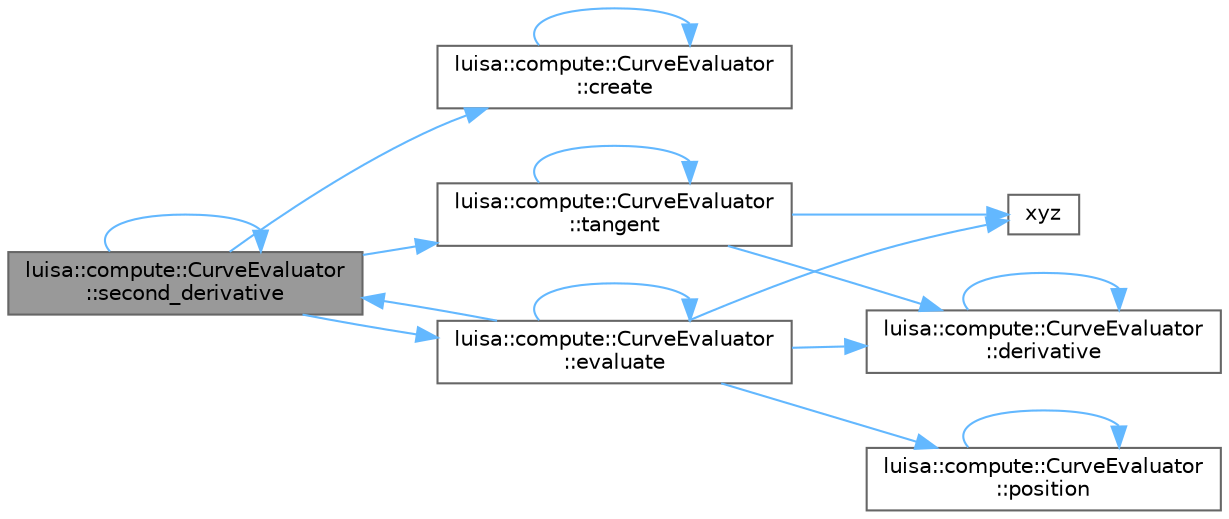 digraph "luisa::compute::CurveEvaluator::second_derivative"
{
 // LATEX_PDF_SIZE
  bgcolor="transparent";
  edge [fontname=Helvetica,fontsize=10,labelfontname=Helvetica,labelfontsize=10];
  node [fontname=Helvetica,fontsize=10,shape=box,height=0.2,width=0.4];
  rankdir="LR";
  Node1 [id="Node000001",label="luisa::compute::CurveEvaluator\l::second_derivative",height=0.2,width=0.4,color="gray40", fillcolor="grey60", style="filled", fontcolor="black",tooltip=" "];
  Node1 -> Node2 [id="edge1_Node000001_Node000002",color="steelblue1",style="solid",tooltip=" "];
  Node2 [id="Node000002",label="luisa::compute::CurveEvaluator\l::create",height=0.2,width=0.4,color="grey40", fillcolor="white", style="filled",URL="$classluisa_1_1compute_1_1_curve_evaluator.html#a25860efca118de2a20bb7bc7cc6db2f3",tooltip=" "];
  Node2 -> Node2 [id="edge2_Node000002_Node000002",color="steelblue1",style="solid",tooltip=" "];
  Node1 -> Node3 [id="edge3_Node000001_Node000003",color="steelblue1",style="solid",tooltip=" "];
  Node3 [id="Node000003",label="luisa::compute::CurveEvaluator\l::evaluate",height=0.2,width=0.4,color="grey40", fillcolor="white", style="filled",URL="$classluisa_1_1compute_1_1_curve_evaluator.html#aadda8a7ef18e96e5b6ab52fbecd76c4e",tooltip=" "];
  Node3 -> Node4 [id="edge4_Node000003_Node000004",color="steelblue1",style="solid",tooltip=" "];
  Node4 [id="Node000004",label="luisa::compute::CurveEvaluator\l::derivative",height=0.2,width=0.4,color="grey40", fillcolor="white", style="filled",URL="$classluisa_1_1compute_1_1_curve_evaluator.html#ad0c72989a05eca73f1fe615dbef6cdf7",tooltip=" "];
  Node4 -> Node4 [id="edge5_Node000004_Node000004",color="steelblue1",style="solid",tooltip=" "];
  Node3 -> Node3 [id="edge6_Node000003_Node000003",color="steelblue1",style="solid",tooltip=" "];
  Node3 -> Node5 [id="edge7_Node000003_Node000005",color="steelblue1",style="solid",tooltip=" "];
  Node5 [id="Node000005",label="luisa::compute::CurveEvaluator\l::position",height=0.2,width=0.4,color="grey40", fillcolor="white", style="filled",URL="$classluisa_1_1compute_1_1_curve_evaluator.html#ac77dcfe220902ed3c5209449f3d15048",tooltip=" "];
  Node5 -> Node5 [id="edge8_Node000005_Node000005",color="steelblue1",style="solid",tooltip=" "];
  Node3 -> Node1 [id="edge9_Node000003_Node000001",color="steelblue1",style="solid",tooltip=" "];
  Node3 -> Node6 [id="edge10_Node000003_Node000006",color="steelblue1",style="solid",tooltip=" "];
  Node6 [id="Node000006",label="xyz",height=0.2,width=0.4,color="grey40", fillcolor="white", style="filled",URL="$core_2swizzle__3_8inl_8h.html#a532bca282b681cd7c8582ee919b71ead",tooltip=" "];
  Node1 -> Node1 [id="edge11_Node000001_Node000001",color="steelblue1",style="solid",tooltip=" "];
  Node1 -> Node7 [id="edge12_Node000001_Node000007",color="steelblue1",style="solid",tooltip=" "];
  Node7 [id="Node000007",label="luisa::compute::CurveEvaluator\l::tangent",height=0.2,width=0.4,color="grey40", fillcolor="white", style="filled",URL="$classluisa_1_1compute_1_1_curve_evaluator.html#a981ae521a657be9ce417ccd210154598",tooltip=" "];
  Node7 -> Node4 [id="edge13_Node000007_Node000004",color="steelblue1",style="solid",tooltip=" "];
  Node7 -> Node7 [id="edge14_Node000007_Node000007",color="steelblue1",style="solid",tooltip=" "];
  Node7 -> Node6 [id="edge15_Node000007_Node000006",color="steelblue1",style="solid",tooltip=" "];
}
